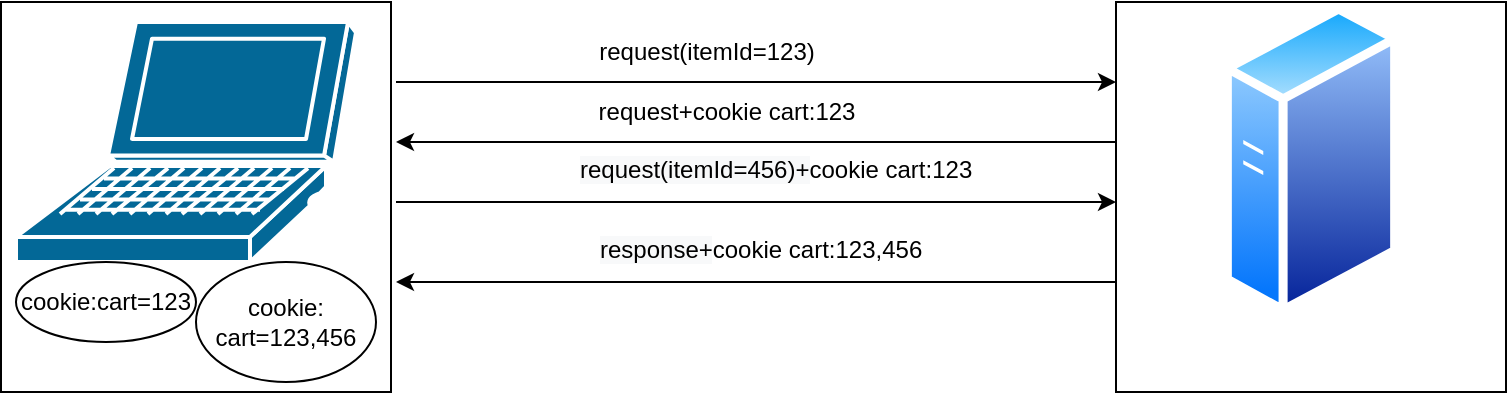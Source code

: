 <mxfile version="20.8.3" type="github">
  <diagram id="AxvfqQBkXuLkjV5kiNy3" name="第 1 页">
    <mxGraphModel dx="1004" dy="581" grid="1" gridSize="10" guides="1" tooltips="1" connect="1" arrows="1" fold="1" page="1" pageScale="1" pageWidth="3300" pageHeight="4681" math="0" shadow="0">
      <root>
        <mxCell id="0" />
        <mxCell id="1" parent="0" />
        <mxCell id="vI8mjSYlIr3I6FUI2Gwt-2" value="" style="whiteSpace=wrap;html=1;aspect=fixed;" vertex="1" parent="1">
          <mxGeometry x="1300" y="110" width="195" height="195" as="geometry" />
        </mxCell>
        <mxCell id="vI8mjSYlIr3I6FUI2Gwt-1" value="" style="whiteSpace=wrap;html=1;aspect=fixed;" vertex="1" parent="1">
          <mxGeometry x="742.5" y="110" width="195" height="195" as="geometry" />
        </mxCell>
        <mxCell id="3f_2mbdI85duninYhN_O-1" value="" style="shape=mxgraph.cisco.computers_and_peripherals.laptop;sketch=0;html=1;pointerEvents=1;dashed=0;fillColor=#036897;strokeColor=#ffffff;strokeWidth=2;verticalLabelPosition=bottom;verticalAlign=top;align=center;outlineConnect=0;" parent="1" vertex="1">
          <mxGeometry x="750" y="120" width="170" height="120" as="geometry" />
        </mxCell>
        <mxCell id="3f_2mbdI85duninYhN_O-2" value="" style="aspect=fixed;perimeter=ellipsePerimeter;html=1;align=center;shadow=0;dashed=0;spacingTop=3;image;image=img/lib/active_directory/generic_server.svg;" parent="1" vertex="1">
          <mxGeometry x="1353.4" y="110" width="88.2" height="157.5" as="geometry" />
        </mxCell>
        <mxCell id="3f_2mbdI85duninYhN_O-3" value="" style="endArrow=classic;html=1;rounded=0;" parent="1" edge="1">
          <mxGeometry relative="1" as="geometry">
            <mxPoint x="940" y="150" as="sourcePoint" />
            <mxPoint x="1300" y="150" as="targetPoint" />
          </mxGeometry>
        </mxCell>
        <mxCell id="3f_2mbdI85duninYhN_O-4" value="" style="endArrow=classic;html=1;rounded=0;" parent="1" edge="1">
          <mxGeometry relative="1" as="geometry">
            <mxPoint x="1300" y="180" as="sourcePoint" />
            <mxPoint x="940" y="180" as="targetPoint" />
          </mxGeometry>
        </mxCell>
        <mxCell id="3f_2mbdI85duninYhN_O-5" value="" style="endArrow=classic;html=1;rounded=0;" parent="1" edge="1">
          <mxGeometry relative="1" as="geometry">
            <mxPoint x="940" y="210" as="sourcePoint" />
            <mxPoint x="1300" y="210" as="targetPoint" />
          </mxGeometry>
        </mxCell>
        <mxCell id="3f_2mbdI85duninYhN_O-6" value="" style="endArrow=classic;html=1;rounded=0;exitX=0;exitY=0.718;exitDx=0;exitDy=0;exitPerimeter=0;" parent="1" source="vI8mjSYlIr3I6FUI2Gwt-2" edge="1">
          <mxGeometry relative="1" as="geometry">
            <mxPoint x="1300" y="260" as="sourcePoint" />
            <mxPoint x="940" y="250" as="targetPoint" />
          </mxGeometry>
        </mxCell>
        <mxCell id="3f_2mbdI85duninYhN_O-7" value="request(itemId=123)" style="text;html=1;align=center;verticalAlign=middle;resizable=0;points=[];autosize=1;strokeColor=none;fillColor=none;" parent="1" vertex="1">
          <mxGeometry x="1030" y="120" width="130" height="30" as="geometry" />
        </mxCell>
        <mxCell id="3f_2mbdI85duninYhN_O-8" value="request+cookie cart:123" style="text;html=1;align=center;verticalAlign=middle;resizable=0;points=[];autosize=1;strokeColor=none;fillColor=none;" parent="1" vertex="1">
          <mxGeometry x="1030" y="150" width="150" height="30" as="geometry" />
        </mxCell>
        <mxCell id="3f_2mbdI85duninYhN_O-9" value="&lt;span style=&quot;color: rgb(0, 0, 0); font-family: Helvetica; font-size: 12px; font-style: normal; font-variant-ligatures: normal; font-variant-caps: normal; font-weight: 400; letter-spacing: normal; orphans: 2; text-align: center; text-indent: 0px; text-transform: none; widows: 2; word-spacing: 0px; -webkit-text-stroke-width: 0px; background-color: rgb(248, 249, 250); text-decoration-thickness: initial; text-decoration-style: initial; text-decoration-color: initial; float: none; display: inline !important;&quot;&gt;request(itemId=456)+&lt;/span&gt;&lt;span style=&quot;text-align: center;&quot;&gt;cookie cart:123&lt;/span&gt;" style="text;whiteSpace=wrap;html=1;" parent="1" vertex="1">
          <mxGeometry x="1030" y="180" width="230" height="40" as="geometry" />
        </mxCell>
        <mxCell id="3f_2mbdI85duninYhN_O-10" value="&lt;span style=&quot;color: rgb(0, 0, 0); font-family: Helvetica; font-size: 12px; font-style: normal; font-variant-ligatures: normal; font-variant-caps: normal; font-weight: 400; letter-spacing: normal; orphans: 2; text-align: center; text-indent: 0px; text-transform: none; widows: 2; word-spacing: 0px; -webkit-text-stroke-width: 0px; background-color: rgb(248, 249, 250); text-decoration-thickness: initial; text-decoration-style: initial; text-decoration-color: initial; float: none; display: inline !important;&quot;&gt;response+&lt;/span&gt;&lt;span style=&quot;text-align: center;&quot;&gt;cookie cart:123,456&lt;/span&gt;" style="text;whiteSpace=wrap;html=1;" parent="1" vertex="1">
          <mxGeometry x="1040" y="220" width="230" height="40" as="geometry" />
        </mxCell>
        <mxCell id="vI8mjSYlIr3I6FUI2Gwt-3" value="cookie:cart=123" style="ellipse;whiteSpace=wrap;html=1;" vertex="1" parent="1">
          <mxGeometry x="750" y="240" width="90" height="40" as="geometry" />
        </mxCell>
        <mxCell id="vI8mjSYlIr3I6FUI2Gwt-4" value="cookie:&lt;br&gt;cart=123,456" style="ellipse;whiteSpace=wrap;html=1;" vertex="1" parent="1">
          <mxGeometry x="840" y="240" width="90" height="60" as="geometry" />
        </mxCell>
      </root>
    </mxGraphModel>
  </diagram>
</mxfile>
